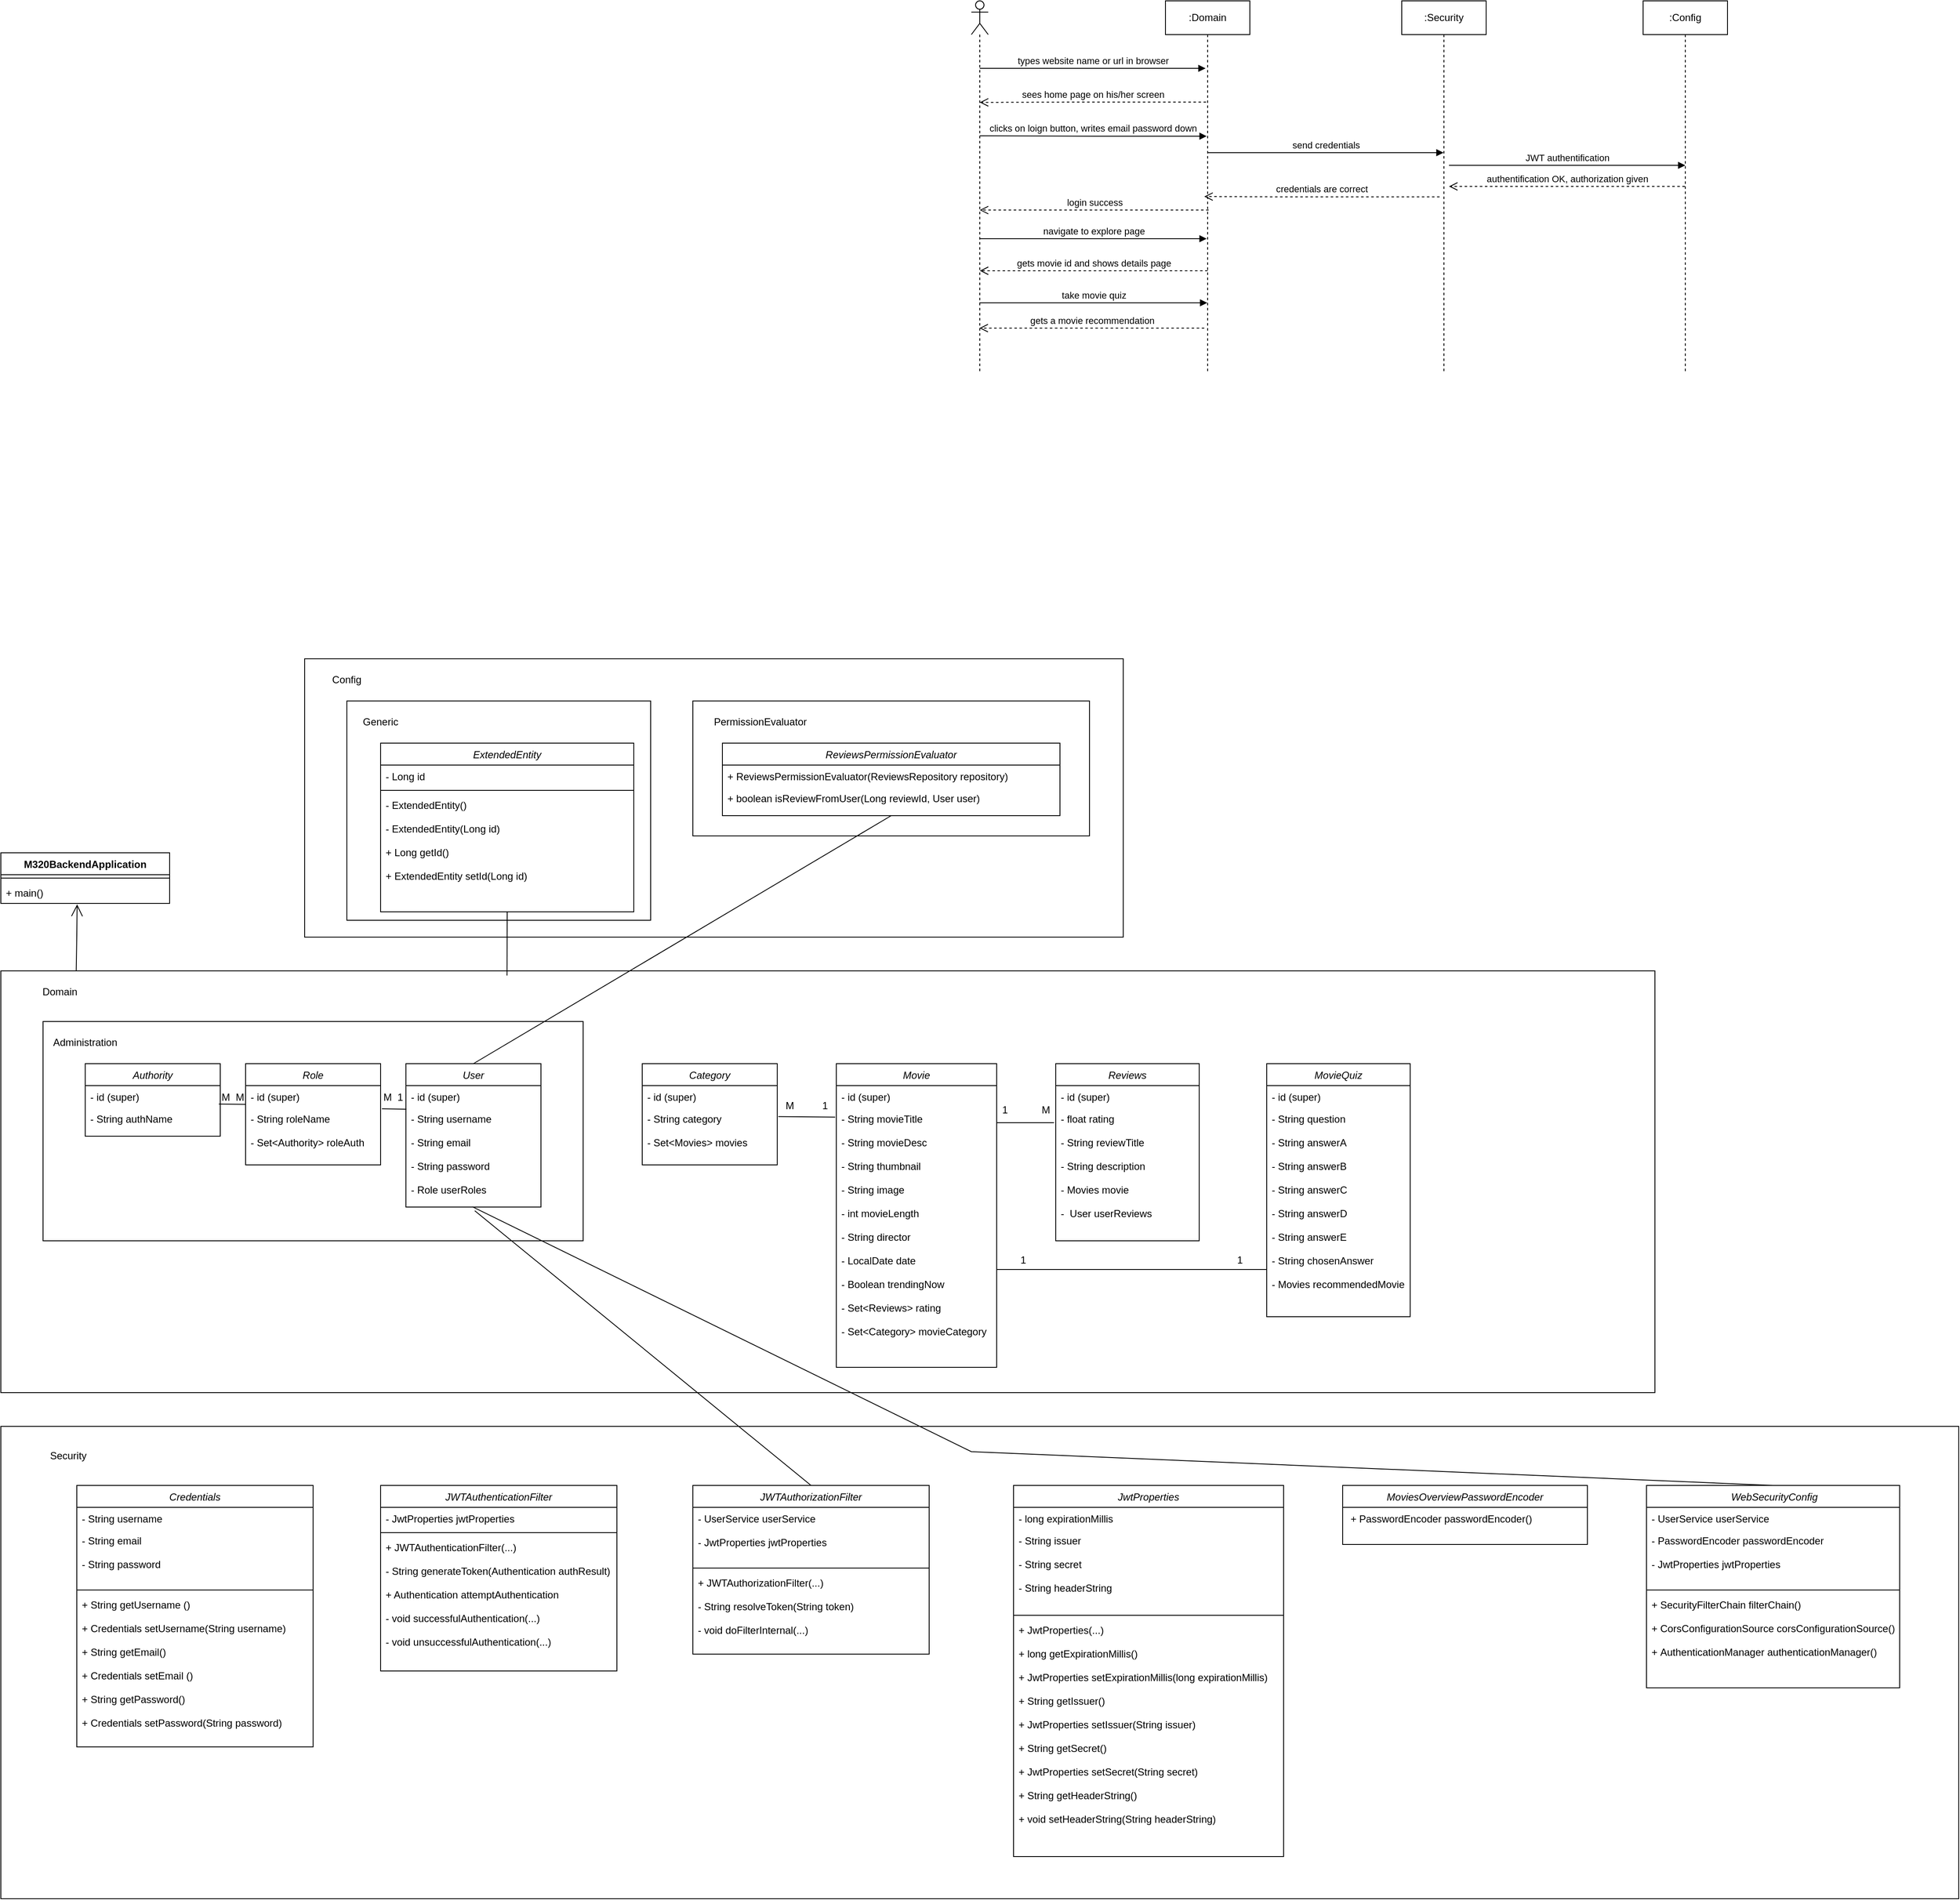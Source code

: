 <mxfile version="23.0.2" type="device">
  <diagram id="C5RBs43oDa-KdzZeNtuy" name="Page-1">
    <mxGraphModel dx="891" dy="1624" grid="1" gridSize="10" guides="1" tooltips="1" connect="1" arrows="1" fold="1" page="1" pageScale="1" pageWidth="827" pageHeight="1169" math="0" shadow="0">
      <root>
        <mxCell id="WIyWlLk6GJQsqaUBKTNV-0" />
        <mxCell id="WIyWlLk6GJQsqaUBKTNV-1" parent="WIyWlLk6GJQsqaUBKTNV-0" />
        <mxCell id="aJEwED9x5y3yR0LrcW0z-95" value="" style="rounded=0;whiteSpace=wrap;html=1;" vertex="1" parent="WIyWlLk6GJQsqaUBKTNV-1">
          <mxGeometry x="480" y="-360" width="970" height="330" as="geometry" />
        </mxCell>
        <mxCell id="aJEwED9x5y3yR0LrcW0z-93" value="" style="rounded=0;whiteSpace=wrap;html=1;" vertex="1" parent="WIyWlLk6GJQsqaUBKTNV-1">
          <mxGeometry x="940" y="-310" width="470" height="160" as="geometry" />
        </mxCell>
        <mxCell id="aJEwED9x5y3yR0LrcW0z-87" value="" style="rounded=0;whiteSpace=wrap;html=1;" vertex="1" parent="WIyWlLk6GJQsqaUBKTNV-1">
          <mxGeometry x="530" y="-310" width="360" height="260" as="geometry" />
        </mxCell>
        <mxCell id="aJEwED9x5y3yR0LrcW0z-80" value="" style="rounded=0;whiteSpace=wrap;html=1;" vertex="1" parent="WIyWlLk6GJQsqaUBKTNV-1">
          <mxGeometry x="120" y="550" width="2320" height="560" as="geometry" />
        </mxCell>
        <mxCell id="aJEwED9x5y3yR0LrcW0z-45" value="" style="rounded=0;whiteSpace=wrap;html=1;" vertex="1" parent="WIyWlLk6GJQsqaUBKTNV-1">
          <mxGeometry x="120" y="10" width="1960" height="500" as="geometry" />
        </mxCell>
        <mxCell id="aJEwED9x5y3yR0LrcW0z-31" value="" style="rounded=0;whiteSpace=wrap;html=1;fillColor=default;" vertex="1" parent="WIyWlLk6GJQsqaUBKTNV-1">
          <mxGeometry x="170" y="70" width="640" height="260" as="geometry" />
        </mxCell>
        <mxCell id="zkfFHV4jXpPFQw0GAbJ--0" value="Authority" style="swimlane;fontStyle=2;align=center;verticalAlign=top;childLayout=stackLayout;horizontal=1;startSize=26;horizontalStack=0;resizeParent=1;resizeLast=0;collapsible=1;marginBottom=0;rounded=0;shadow=0;strokeWidth=1;" parent="WIyWlLk6GJQsqaUBKTNV-1" vertex="1">
          <mxGeometry x="220" y="120" width="160" height="86" as="geometry">
            <mxRectangle x="230" y="140" width="160" height="26" as="alternateBounds" />
          </mxGeometry>
        </mxCell>
        <mxCell id="zkfFHV4jXpPFQw0GAbJ--1" value="- id (super)&#xa;" style="text;align=left;verticalAlign=top;spacingLeft=4;spacingRight=4;overflow=hidden;rotatable=0;points=[[0,0.5],[1,0.5]];portConstraint=eastwest;" parent="zkfFHV4jXpPFQw0GAbJ--0" vertex="1">
          <mxGeometry y="26" width="160" height="26" as="geometry" />
        </mxCell>
        <mxCell id="zkfFHV4jXpPFQw0GAbJ--2" value="- String authName" style="text;align=left;verticalAlign=top;spacingLeft=4;spacingRight=4;overflow=hidden;rotatable=0;points=[[0,0.5],[1,0.5]];portConstraint=eastwest;rounded=0;shadow=0;html=0;" parent="zkfFHV4jXpPFQw0GAbJ--0" vertex="1">
          <mxGeometry y="52" width="160" height="26" as="geometry" />
        </mxCell>
        <mxCell id="aJEwED9x5y3yR0LrcW0z-0" value="Role" style="swimlane;fontStyle=2;align=center;verticalAlign=top;childLayout=stackLayout;horizontal=1;startSize=26;horizontalStack=0;resizeParent=1;resizeLast=0;collapsible=1;marginBottom=0;rounded=0;shadow=0;strokeWidth=1;" vertex="1" parent="WIyWlLk6GJQsqaUBKTNV-1">
          <mxGeometry x="410" y="120" width="160" height="120" as="geometry">
            <mxRectangle x="230" y="140" width="160" height="26" as="alternateBounds" />
          </mxGeometry>
        </mxCell>
        <mxCell id="aJEwED9x5y3yR0LrcW0z-1" value="- id (super)&#xa;" style="text;align=left;verticalAlign=top;spacingLeft=4;spacingRight=4;overflow=hidden;rotatable=0;points=[[0,0.5],[1,0.5]];portConstraint=eastwest;" vertex="1" parent="aJEwED9x5y3yR0LrcW0z-0">
          <mxGeometry y="26" width="160" height="26" as="geometry" />
        </mxCell>
        <mxCell id="aJEwED9x5y3yR0LrcW0z-2" value="- String roleName&#xa;&#xa;- Set&lt;Authority&gt; roleAuth" style="text;align=left;verticalAlign=top;spacingLeft=4;spacingRight=4;overflow=hidden;rotatable=0;points=[[0,0.5],[1,0.5]];portConstraint=eastwest;rounded=0;shadow=0;html=0;" vertex="1" parent="aJEwED9x5y3yR0LrcW0z-0">
          <mxGeometry y="52" width="160" height="58" as="geometry" />
        </mxCell>
        <mxCell id="aJEwED9x5y3yR0LrcW0z-21" value="User" style="swimlane;fontStyle=2;align=center;verticalAlign=top;childLayout=stackLayout;horizontal=1;startSize=26;horizontalStack=0;resizeParent=1;resizeLast=0;collapsible=1;marginBottom=0;rounded=0;shadow=0;strokeWidth=1;" vertex="1" parent="WIyWlLk6GJQsqaUBKTNV-1">
          <mxGeometry x="600" y="120" width="160" height="170" as="geometry">
            <mxRectangle x="230" y="140" width="160" height="26" as="alternateBounds" />
          </mxGeometry>
        </mxCell>
        <mxCell id="aJEwED9x5y3yR0LrcW0z-22" value="- id (super)&#xa;" style="text;align=left;verticalAlign=top;spacingLeft=4;spacingRight=4;overflow=hidden;rotatable=0;points=[[0,0.5],[1,0.5]];portConstraint=eastwest;" vertex="1" parent="aJEwED9x5y3yR0LrcW0z-21">
          <mxGeometry y="26" width="160" height="26" as="geometry" />
        </mxCell>
        <mxCell id="aJEwED9x5y3yR0LrcW0z-23" value="- String username&#xa;&#xa;- String email&#xa;&#xa;- String password&#xa;&#xa;- Role userRoles&#xa;" style="text;align=left;verticalAlign=top;spacingLeft=4;spacingRight=4;overflow=hidden;rotatable=0;points=[[0,0.5],[1,0.5]];portConstraint=eastwest;rounded=0;shadow=0;html=0;" vertex="1" parent="aJEwED9x5y3yR0LrcW0z-21">
          <mxGeometry y="52" width="160" height="118" as="geometry" />
        </mxCell>
        <mxCell id="aJEwED9x5y3yR0LrcW0z-32" value="Administration" style="text;html=1;strokeColor=none;fillColor=none;align=center;verticalAlign=middle;whiteSpace=wrap;rounded=0;" vertex="1" parent="WIyWlLk6GJQsqaUBKTNV-1">
          <mxGeometry x="190" y="80" width="60" height="30" as="geometry" />
        </mxCell>
        <mxCell id="aJEwED9x5y3yR0LrcW0z-36" value="Category" style="swimlane;fontStyle=2;align=center;verticalAlign=top;childLayout=stackLayout;horizontal=1;startSize=26;horizontalStack=0;resizeParent=1;resizeLast=0;collapsible=1;marginBottom=0;rounded=0;shadow=0;strokeWidth=1;" vertex="1" parent="WIyWlLk6GJQsqaUBKTNV-1">
          <mxGeometry x="880" y="120" width="160" height="120" as="geometry">
            <mxRectangle x="230" y="140" width="160" height="26" as="alternateBounds" />
          </mxGeometry>
        </mxCell>
        <mxCell id="aJEwED9x5y3yR0LrcW0z-37" value="- id (super)&#xa;" style="text;align=left;verticalAlign=top;spacingLeft=4;spacingRight=4;overflow=hidden;rotatable=0;points=[[0,0.5],[1,0.5]];portConstraint=eastwest;" vertex="1" parent="aJEwED9x5y3yR0LrcW0z-36">
          <mxGeometry y="26" width="160" height="26" as="geometry" />
        </mxCell>
        <mxCell id="aJEwED9x5y3yR0LrcW0z-38" value="- String category&#xa;&#xa;- Set&lt;Movies&gt; movies" style="text;align=left;verticalAlign=top;spacingLeft=4;spacingRight=4;overflow=hidden;rotatable=0;points=[[0,0.5],[1,0.5]];portConstraint=eastwest;rounded=0;shadow=0;html=0;" vertex="1" parent="aJEwED9x5y3yR0LrcW0z-36">
          <mxGeometry y="52" width="160" height="58" as="geometry" />
        </mxCell>
        <mxCell id="aJEwED9x5y3yR0LrcW0z-39" value="Reviews" style="swimlane;fontStyle=2;align=center;verticalAlign=top;childLayout=stackLayout;horizontal=1;startSize=26;horizontalStack=0;resizeParent=1;resizeLast=0;collapsible=1;marginBottom=0;rounded=0;shadow=0;strokeWidth=1;" vertex="1" parent="WIyWlLk6GJQsqaUBKTNV-1">
          <mxGeometry x="1370" y="120" width="170" height="210" as="geometry">
            <mxRectangle x="230" y="140" width="160" height="26" as="alternateBounds" />
          </mxGeometry>
        </mxCell>
        <mxCell id="aJEwED9x5y3yR0LrcW0z-40" value="- id (super)&#xa;" style="text;align=left;verticalAlign=top;spacingLeft=4;spacingRight=4;overflow=hidden;rotatable=0;points=[[0,0.5],[1,0.5]];portConstraint=eastwest;" vertex="1" parent="aJEwED9x5y3yR0LrcW0z-39">
          <mxGeometry y="26" width="170" height="26" as="geometry" />
        </mxCell>
        <mxCell id="aJEwED9x5y3yR0LrcW0z-41" value="- float rating&#xa;&#xa;- String reviewTitle&#xa;&#xa;- String description&#xa;&#xa;- Movies movie&#xa;&#xa;-  User userReviews" style="text;align=left;verticalAlign=top;spacingLeft=4;spacingRight=4;overflow=hidden;rotatable=0;points=[[0,0.5],[1,0.5]];portConstraint=eastwest;rounded=0;shadow=0;html=0;" vertex="1" parent="aJEwED9x5y3yR0LrcW0z-39">
          <mxGeometry y="52" width="170" height="158" as="geometry" />
        </mxCell>
        <mxCell id="aJEwED9x5y3yR0LrcW0z-42" value="Movie" style="swimlane;fontStyle=2;align=center;verticalAlign=top;childLayout=stackLayout;horizontal=1;startSize=26;horizontalStack=0;resizeParent=1;resizeLast=0;collapsible=1;marginBottom=0;rounded=0;shadow=0;strokeWidth=1;" vertex="1" parent="WIyWlLk6GJQsqaUBKTNV-1">
          <mxGeometry x="1110" y="120" width="190" height="360" as="geometry">
            <mxRectangle x="230" y="140" width="160" height="26" as="alternateBounds" />
          </mxGeometry>
        </mxCell>
        <mxCell id="aJEwED9x5y3yR0LrcW0z-43" value="- id (super)&#xa;" style="text;align=left;verticalAlign=top;spacingLeft=4;spacingRight=4;overflow=hidden;rotatable=0;points=[[0,0.5],[1,0.5]];portConstraint=eastwest;" vertex="1" parent="aJEwED9x5y3yR0LrcW0z-42">
          <mxGeometry y="26" width="190" height="26" as="geometry" />
        </mxCell>
        <mxCell id="aJEwED9x5y3yR0LrcW0z-44" value="- String movieTitle&#xa;&#xa;- String movieDesc&#xa;&#xa;- String thumbnail&#xa;&#xa;- String image&#xa;&#xa;- int movieLength     &#xa;&#xa;- String director&#xa;&#xa;- LocalDate date&#xa;&#xa;- Boolean trendingNow&#xa;&#xa;- Set&lt;Reviews&gt; rating&#xa;&#xa;- Set&lt;Category&gt; movieCategory&#xa;&#xa;&#xa;" style="text;align=left;verticalAlign=top;spacingLeft=4;spacingRight=4;overflow=hidden;rotatable=0;points=[[0,0.5],[1,0.5]];portConstraint=eastwest;rounded=0;shadow=0;html=0;" vertex="1" parent="aJEwED9x5y3yR0LrcW0z-42">
          <mxGeometry y="52" width="190" height="308" as="geometry" />
        </mxCell>
        <mxCell id="aJEwED9x5y3yR0LrcW0z-46" value="Domain" style="text;html=1;strokeColor=none;fillColor=none;align=center;verticalAlign=middle;whiteSpace=wrap;rounded=0;" vertex="1" parent="WIyWlLk6GJQsqaUBKTNV-1">
          <mxGeometry x="160" y="20" width="60" height="30" as="geometry" />
        </mxCell>
        <mxCell id="aJEwED9x5y3yR0LrcW0z-47" value="Credentials" style="swimlane;fontStyle=2;align=center;verticalAlign=top;childLayout=stackLayout;horizontal=1;startSize=26;horizontalStack=0;resizeParent=1;resizeLast=0;collapsible=1;marginBottom=0;rounded=0;shadow=0;strokeWidth=1;" vertex="1" parent="WIyWlLk6GJQsqaUBKTNV-1">
          <mxGeometry x="210" y="620" width="280" height="310" as="geometry">
            <mxRectangle x="230" y="140" width="160" height="26" as="alternateBounds" />
          </mxGeometry>
        </mxCell>
        <mxCell id="aJEwED9x5y3yR0LrcW0z-48" value="- String username" style="text;align=left;verticalAlign=top;spacingLeft=4;spacingRight=4;overflow=hidden;rotatable=0;points=[[0,0.5],[1,0.5]];portConstraint=eastwest;" vertex="1" parent="aJEwED9x5y3yR0LrcW0z-47">
          <mxGeometry y="26" width="280" height="26" as="geometry" />
        </mxCell>
        <mxCell id="aJEwED9x5y3yR0LrcW0z-49" value="- String email&#xa;&#xa;- String password" style="text;align=left;verticalAlign=top;spacingLeft=4;spacingRight=4;overflow=hidden;rotatable=0;points=[[0,0.5],[1,0.5]];portConstraint=eastwest;rounded=0;shadow=0;html=0;" vertex="1" parent="aJEwED9x5y3yR0LrcW0z-47">
          <mxGeometry y="52" width="280" height="68" as="geometry" />
        </mxCell>
        <mxCell id="aJEwED9x5y3yR0LrcW0z-50" value="" style="line;html=1;strokeWidth=1;align=left;verticalAlign=middle;spacingTop=-1;spacingLeft=3;spacingRight=3;rotatable=0;labelPosition=right;points=[];portConstraint=eastwest;" vertex="1" parent="aJEwED9x5y3yR0LrcW0z-47">
          <mxGeometry y="120" width="280" height="8" as="geometry" />
        </mxCell>
        <mxCell id="aJEwED9x5y3yR0LrcW0z-51" value="+ String getUsername ()&#xa;&#xa;+ Credentials setUsername(String username)&#xa;&#xa;+ String getEmail()&#xa;&#xa;+ Credentials setEmail ()&#xa;&#xa;+ String getPassword()&#xa;&#xa;+ Credentials setPassword(String password)" style="text;align=left;verticalAlign=top;spacingLeft=4;spacingRight=4;overflow=hidden;rotatable=0;points=[[0,0.5],[1,0.5]];portConstraint=eastwest;" vertex="1" parent="aJEwED9x5y3yR0LrcW0z-47">
          <mxGeometry y="128" width="280" height="182" as="geometry" />
        </mxCell>
        <mxCell id="aJEwED9x5y3yR0LrcW0z-57" value="JWTAuthenticationFilter" style="swimlane;fontStyle=2;align=center;verticalAlign=top;childLayout=stackLayout;horizontal=1;startSize=26;horizontalStack=0;resizeParent=1;resizeLast=0;collapsible=1;marginBottom=0;rounded=0;shadow=0;strokeWidth=1;" vertex="1" parent="WIyWlLk6GJQsqaUBKTNV-1">
          <mxGeometry x="570" y="620" width="280" height="220" as="geometry">
            <mxRectangle x="230" y="140" width="160" height="26" as="alternateBounds" />
          </mxGeometry>
        </mxCell>
        <mxCell id="aJEwED9x5y3yR0LrcW0z-58" value="- JwtProperties jwtProperties" style="text;align=left;verticalAlign=top;spacingLeft=4;spacingRight=4;overflow=hidden;rotatable=0;points=[[0,0.5],[1,0.5]];portConstraint=eastwest;" vertex="1" parent="aJEwED9x5y3yR0LrcW0z-57">
          <mxGeometry y="26" width="280" height="26" as="geometry" />
        </mxCell>
        <mxCell id="aJEwED9x5y3yR0LrcW0z-60" value="" style="line;html=1;strokeWidth=1;align=left;verticalAlign=middle;spacingTop=-1;spacingLeft=3;spacingRight=3;rotatable=0;labelPosition=right;points=[];portConstraint=eastwest;" vertex="1" parent="aJEwED9x5y3yR0LrcW0z-57">
          <mxGeometry y="52" width="280" height="8" as="geometry" />
        </mxCell>
        <mxCell id="aJEwED9x5y3yR0LrcW0z-61" value="+ JWTAuthenticationFilter(...)&#xa;&#xa;- String generateToken(Authentication authResult)&#xa;&#xa;+ Authentication attemptAuthentication&#xa;&#xa;- void successfulAuthentication(...)&#xa;&#xa;- void unsuccessfulAuthentication(...)" style="text;align=left;verticalAlign=top;spacingLeft=4;spacingRight=4;overflow=hidden;rotatable=0;points=[[0,0.5],[1,0.5]];portConstraint=eastwest;" vertex="1" parent="aJEwED9x5y3yR0LrcW0z-57">
          <mxGeometry y="60" width="280" height="160" as="geometry" />
        </mxCell>
        <mxCell id="aJEwED9x5y3yR0LrcW0z-62" value="JWTAuthorizationFilter" style="swimlane;fontStyle=2;align=center;verticalAlign=top;childLayout=stackLayout;horizontal=1;startSize=26;horizontalStack=0;resizeParent=1;resizeLast=0;collapsible=1;marginBottom=0;rounded=0;shadow=0;strokeWidth=1;" vertex="1" parent="WIyWlLk6GJQsqaUBKTNV-1">
          <mxGeometry x="940" y="620" width="280" height="200" as="geometry">
            <mxRectangle x="230" y="140" width="160" height="26" as="alternateBounds" />
          </mxGeometry>
        </mxCell>
        <mxCell id="aJEwED9x5y3yR0LrcW0z-64" value="- UserService userService&#xa;&#xa;- JwtProperties jwtProperties" style="text;align=left;verticalAlign=top;spacingLeft=4;spacingRight=4;overflow=hidden;rotatable=0;points=[[0,0.5],[1,0.5]];portConstraint=eastwest;rounded=0;shadow=0;html=0;" vertex="1" parent="aJEwED9x5y3yR0LrcW0z-62">
          <mxGeometry y="26" width="280" height="68" as="geometry" />
        </mxCell>
        <mxCell id="aJEwED9x5y3yR0LrcW0z-65" value="" style="line;html=1;strokeWidth=1;align=left;verticalAlign=middle;spacingTop=-1;spacingLeft=3;spacingRight=3;rotatable=0;labelPosition=right;points=[];portConstraint=eastwest;" vertex="1" parent="aJEwED9x5y3yR0LrcW0z-62">
          <mxGeometry y="94" width="280" height="8" as="geometry" />
        </mxCell>
        <mxCell id="aJEwED9x5y3yR0LrcW0z-66" value="+ JWTAuthorizationFilter(...)&#xa;&#xa;- String resolveToken(String token)&#xa;&#xa;- void doFilterInternal(...)&#xa;&#xa;" style="text;align=left;verticalAlign=top;spacingLeft=4;spacingRight=4;overflow=hidden;rotatable=0;points=[[0,0.5],[1,0.5]];portConstraint=eastwest;" vertex="1" parent="aJEwED9x5y3yR0LrcW0z-62">
          <mxGeometry y="102" width="280" height="88" as="geometry" />
        </mxCell>
        <mxCell id="aJEwED9x5y3yR0LrcW0z-67" value="JwtProperties" style="swimlane;fontStyle=2;align=center;verticalAlign=top;childLayout=stackLayout;horizontal=1;startSize=26;horizontalStack=0;resizeParent=1;resizeLast=0;collapsible=1;marginBottom=0;rounded=0;shadow=0;strokeWidth=1;" vertex="1" parent="WIyWlLk6GJQsqaUBKTNV-1">
          <mxGeometry x="1320" y="620" width="320" height="440" as="geometry">
            <mxRectangle x="230" y="140" width="160" height="26" as="alternateBounds" />
          </mxGeometry>
        </mxCell>
        <mxCell id="aJEwED9x5y3yR0LrcW0z-68" value="- long expirationMillis" style="text;align=left;verticalAlign=top;spacingLeft=4;spacingRight=4;overflow=hidden;rotatable=0;points=[[0,0.5],[1,0.5]];portConstraint=eastwest;" vertex="1" parent="aJEwED9x5y3yR0LrcW0z-67">
          <mxGeometry y="26" width="320" height="26" as="geometry" />
        </mxCell>
        <mxCell id="aJEwED9x5y3yR0LrcW0z-69" value="- String issuer&#xa;&#xa;- String secret&#xa;&#xa;- String headerString" style="text;align=left;verticalAlign=top;spacingLeft=4;spacingRight=4;overflow=hidden;rotatable=0;points=[[0,0.5],[1,0.5]];portConstraint=eastwest;rounded=0;shadow=0;html=0;" vertex="1" parent="aJEwED9x5y3yR0LrcW0z-67">
          <mxGeometry y="52" width="320" height="98" as="geometry" />
        </mxCell>
        <mxCell id="aJEwED9x5y3yR0LrcW0z-70" value="" style="line;html=1;strokeWidth=1;align=left;verticalAlign=middle;spacingTop=-1;spacingLeft=3;spacingRight=3;rotatable=0;labelPosition=right;points=[];portConstraint=eastwest;" vertex="1" parent="aJEwED9x5y3yR0LrcW0z-67">
          <mxGeometry y="150" width="320" height="8" as="geometry" />
        </mxCell>
        <mxCell id="aJEwED9x5y3yR0LrcW0z-71" value="+ JwtProperties(...)&#xa;&#xa;+ long getExpirationMillis()&#xa;&#xa;+ JwtProperties setExpirationMillis(long expirationMillis)&#xa;&#xa;+ String getIssuer()&#xa;&#xa;+ JwtProperties setIssuer(String issuer)&#xa;&#xa;+ String getSecret()&#xa;&#xa;+ JwtProperties setSecret(String secret)&#xa;&#xa;+ String getHeaderString() &#xa;&#xa;+ void setHeaderString(String headerString) " style="text;align=left;verticalAlign=top;spacingLeft=4;spacingRight=4;overflow=hidden;rotatable=0;points=[[0,0.5],[1,0.5]];portConstraint=eastwest;" vertex="1" parent="aJEwED9x5y3yR0LrcW0z-67">
          <mxGeometry y="158" width="320" height="282" as="geometry" />
        </mxCell>
        <mxCell id="aJEwED9x5y3yR0LrcW0z-72" value="MoviesOverviewPasswordEncoder" style="swimlane;fontStyle=2;align=center;verticalAlign=top;childLayout=stackLayout;horizontal=1;startSize=26;horizontalStack=0;resizeParent=1;resizeLast=0;collapsible=1;marginBottom=0;rounded=0;shadow=0;strokeWidth=1;" vertex="1" parent="WIyWlLk6GJQsqaUBKTNV-1">
          <mxGeometry x="1710" y="620" width="290" height="70" as="geometry">
            <mxRectangle x="230" y="140" width="160" height="26" as="alternateBounds" />
          </mxGeometry>
        </mxCell>
        <mxCell id="aJEwED9x5y3yR0LrcW0z-73" value=" + PasswordEncoder passwordEncoder()" style="text;align=left;verticalAlign=top;spacingLeft=4;spacingRight=4;overflow=hidden;rotatable=0;points=[[0,0.5],[1,0.5]];portConstraint=eastwest;" vertex="1" parent="aJEwED9x5y3yR0LrcW0z-72">
          <mxGeometry y="26" width="290" height="26" as="geometry" />
        </mxCell>
        <mxCell id="aJEwED9x5y3yR0LrcW0z-75" value=" WebSecurityConfig" style="swimlane;fontStyle=2;align=center;verticalAlign=top;childLayout=stackLayout;horizontal=1;startSize=26;horizontalStack=0;resizeParent=1;resizeLast=0;collapsible=1;marginBottom=0;rounded=0;shadow=0;strokeWidth=1;" vertex="1" parent="WIyWlLk6GJQsqaUBKTNV-1">
          <mxGeometry x="2070" y="620" width="300" height="240" as="geometry">
            <mxRectangle x="230" y="140" width="160" height="26" as="alternateBounds" />
          </mxGeometry>
        </mxCell>
        <mxCell id="aJEwED9x5y3yR0LrcW0z-76" value="- UserService userService" style="text;align=left;verticalAlign=top;spacingLeft=4;spacingRight=4;overflow=hidden;rotatable=0;points=[[0,0.5],[1,0.5]];portConstraint=eastwest;" vertex="1" parent="aJEwED9x5y3yR0LrcW0z-75">
          <mxGeometry y="26" width="300" height="26" as="geometry" />
        </mxCell>
        <mxCell id="aJEwED9x5y3yR0LrcW0z-77" value="- PasswordEncoder passwordEncoder&#xa;&#xa;- JwtProperties jwtProperties" style="text;align=left;verticalAlign=top;spacingLeft=4;spacingRight=4;overflow=hidden;rotatable=0;points=[[0,0.5],[1,0.5]];portConstraint=eastwest;rounded=0;shadow=0;html=0;" vertex="1" parent="aJEwED9x5y3yR0LrcW0z-75">
          <mxGeometry y="52" width="300" height="68" as="geometry" />
        </mxCell>
        <mxCell id="aJEwED9x5y3yR0LrcW0z-78" value="" style="line;html=1;strokeWidth=1;align=left;verticalAlign=middle;spacingTop=-1;spacingLeft=3;spacingRight=3;rotatable=0;labelPosition=right;points=[];portConstraint=eastwest;" vertex="1" parent="aJEwED9x5y3yR0LrcW0z-75">
          <mxGeometry y="120" width="300" height="8" as="geometry" />
        </mxCell>
        <mxCell id="aJEwED9x5y3yR0LrcW0z-79" value="+ SecurityFilterChain filterChain()&#xa;&#xa;+ CorsConfigurationSource corsConfigurationSource()&#xa;&#xa;+ AuthenticationManager authenticationManager()" style="text;align=left;verticalAlign=top;spacingLeft=4;spacingRight=4;overflow=hidden;rotatable=0;points=[[0,0.5],[1,0.5]];portConstraint=eastwest;" vertex="1" parent="aJEwED9x5y3yR0LrcW0z-75">
          <mxGeometry y="128" width="300" height="112" as="geometry" />
        </mxCell>
        <mxCell id="aJEwED9x5y3yR0LrcW0z-81" value="Security" style="text;html=1;strokeColor=none;fillColor=none;align=center;verticalAlign=middle;whiteSpace=wrap;rounded=0;" vertex="1" parent="WIyWlLk6GJQsqaUBKTNV-1">
          <mxGeometry x="170" y="570" width="60" height="30" as="geometry" />
        </mxCell>
        <mxCell id="aJEwED9x5y3yR0LrcW0z-82" value="ExtendedEntity" style="swimlane;fontStyle=2;align=center;verticalAlign=top;childLayout=stackLayout;horizontal=1;startSize=26;horizontalStack=0;resizeParent=1;resizeLast=0;collapsible=1;marginBottom=0;rounded=0;shadow=0;strokeWidth=1;" vertex="1" parent="WIyWlLk6GJQsqaUBKTNV-1">
          <mxGeometry x="570" y="-260" width="300" height="200" as="geometry">
            <mxRectangle x="230" y="140" width="160" height="26" as="alternateBounds" />
          </mxGeometry>
        </mxCell>
        <mxCell id="aJEwED9x5y3yR0LrcW0z-83" value="- Long id" style="text;align=left;verticalAlign=top;spacingLeft=4;spacingRight=4;overflow=hidden;rotatable=0;points=[[0,0.5],[1,0.5]];portConstraint=eastwest;" vertex="1" parent="aJEwED9x5y3yR0LrcW0z-82">
          <mxGeometry y="26" width="300" height="26" as="geometry" />
        </mxCell>
        <mxCell id="aJEwED9x5y3yR0LrcW0z-85" value="" style="line;html=1;strokeWidth=1;align=left;verticalAlign=middle;spacingTop=-1;spacingLeft=3;spacingRight=3;rotatable=0;labelPosition=right;points=[];portConstraint=eastwest;" vertex="1" parent="aJEwED9x5y3yR0LrcW0z-82">
          <mxGeometry y="52" width="300" height="8" as="geometry" />
        </mxCell>
        <mxCell id="aJEwED9x5y3yR0LrcW0z-86" value="- ExtendedEntity()&#xa;&#xa;- ExtendedEntity(Long id)&#xa;&#xa;+ Long getId()&#xa;&#xa;+ ExtendedEntity setId(Long id)" style="text;align=left;verticalAlign=top;spacingLeft=4;spacingRight=4;overflow=hidden;rotatable=0;points=[[0,0.5],[1,0.5]];portConstraint=eastwest;" vertex="1" parent="aJEwED9x5y3yR0LrcW0z-82">
          <mxGeometry y="60" width="300" height="112" as="geometry" />
        </mxCell>
        <mxCell id="aJEwED9x5y3yR0LrcW0z-88" value="Generic" style="text;html=1;strokeColor=none;fillColor=none;align=center;verticalAlign=middle;whiteSpace=wrap;rounded=0;" vertex="1" parent="WIyWlLk6GJQsqaUBKTNV-1">
          <mxGeometry x="540" y="-300" width="60" height="30" as="geometry" />
        </mxCell>
        <mxCell id="aJEwED9x5y3yR0LrcW0z-89" value="ReviewsPermissionEvaluator" style="swimlane;fontStyle=2;align=center;verticalAlign=top;childLayout=stackLayout;horizontal=1;startSize=26;horizontalStack=0;resizeParent=1;resizeLast=0;collapsible=1;marginBottom=0;rounded=0;shadow=0;strokeWidth=1;" vertex="1" parent="WIyWlLk6GJQsqaUBKTNV-1">
          <mxGeometry x="975" y="-260" width="400" height="86" as="geometry">
            <mxRectangle x="230" y="140" width="160" height="26" as="alternateBounds" />
          </mxGeometry>
        </mxCell>
        <mxCell id="aJEwED9x5y3yR0LrcW0z-90" value="+ ReviewsPermissionEvaluator(ReviewsRepository repository)" style="text;align=left;verticalAlign=top;spacingLeft=4;spacingRight=4;overflow=hidden;rotatable=0;points=[[0,0.5],[1,0.5]];portConstraint=eastwest;" vertex="1" parent="aJEwED9x5y3yR0LrcW0z-89">
          <mxGeometry y="26" width="400" height="26" as="geometry" />
        </mxCell>
        <mxCell id="aJEwED9x5y3yR0LrcW0z-91" value="+ boolean isReviewFromUser(Long reviewId, User user)" style="text;align=left;verticalAlign=top;spacingLeft=4;spacingRight=4;overflow=hidden;rotatable=0;points=[[0,0.5],[1,0.5]];portConstraint=eastwest;rounded=0;shadow=0;html=0;" vertex="1" parent="aJEwED9x5y3yR0LrcW0z-89">
          <mxGeometry y="52" width="400" height="26" as="geometry" />
        </mxCell>
        <mxCell id="aJEwED9x5y3yR0LrcW0z-94" value="PermissionEvaluator" style="text;html=1;strokeColor=none;fillColor=none;align=center;verticalAlign=middle;whiteSpace=wrap;rounded=0;" vertex="1" parent="WIyWlLk6GJQsqaUBKTNV-1">
          <mxGeometry x="990" y="-300" width="60" height="30" as="geometry" />
        </mxCell>
        <mxCell id="aJEwED9x5y3yR0LrcW0z-96" value="Config" style="text;html=1;strokeColor=none;fillColor=none;align=center;verticalAlign=middle;whiteSpace=wrap;rounded=0;" vertex="1" parent="WIyWlLk6GJQsqaUBKTNV-1">
          <mxGeometry x="500" y="-350" width="60" height="30" as="geometry" />
        </mxCell>
        <mxCell id="aJEwED9x5y3yR0LrcW0z-101" value="M&amp;nbsp; M" style="text;html=1;strokeColor=none;fillColor=none;align=center;verticalAlign=middle;whiteSpace=wrap;rounded=0;" vertex="1" parent="WIyWlLk6GJQsqaUBKTNV-1">
          <mxGeometry x="380" y="150" width="30" height="20" as="geometry" />
        </mxCell>
        <mxCell id="aJEwED9x5y3yR0LrcW0z-104" value="" style="endArrow=none;html=1;rounded=0;exitX=1.008;exitY=-0.158;exitDx=0;exitDy=0;exitPerimeter=0;entryX=0.021;entryY=0.857;entryDx=0;entryDy=0;entryPerimeter=0;" edge="1" parent="WIyWlLk6GJQsqaUBKTNV-1">
          <mxGeometry width="50" height="50" relative="1" as="geometry">
            <mxPoint x="378.28" y="167.892" as="sourcePoint" />
            <mxPoint x="410.36" y="168.282" as="targetPoint" />
          </mxGeometry>
        </mxCell>
        <mxCell id="aJEwED9x5y3yR0LrcW0z-108" value="" style="endArrow=none;html=1;rounded=0;exitX=1.01;exitY=0.025;exitDx=0;exitDy=0;exitPerimeter=0;entryX=0.004;entryY=0.017;entryDx=0;entryDy=0;entryPerimeter=0;" edge="1" parent="WIyWlLk6GJQsqaUBKTNV-1" source="aJEwED9x5y3yR0LrcW0z-2" target="aJEwED9x5y3yR0LrcW0z-23">
          <mxGeometry width="50" height="50" relative="1" as="geometry">
            <mxPoint x="388.28" y="177.892" as="sourcePoint" />
            <mxPoint x="420.36" y="178.282" as="targetPoint" />
          </mxGeometry>
        </mxCell>
        <mxCell id="aJEwED9x5y3yR0LrcW0z-109" value="M&amp;nbsp; 1" style="text;html=1;strokeColor=none;fillColor=none;align=center;verticalAlign=middle;whiteSpace=wrap;rounded=0;" vertex="1" parent="WIyWlLk6GJQsqaUBKTNV-1">
          <mxGeometry x="570" y="150" width="30" height="20" as="geometry" />
        </mxCell>
        <mxCell id="aJEwED9x5y3yR0LrcW0z-110" value="M&amp;nbsp; &amp;nbsp; &amp;nbsp; &amp;nbsp; &amp;nbsp; 1" style="text;html=1;strokeColor=none;fillColor=none;align=center;verticalAlign=middle;whiteSpace=wrap;rounded=0;" vertex="1" parent="WIyWlLk6GJQsqaUBKTNV-1">
          <mxGeometry x="1030" y="160" width="90" height="20" as="geometry" />
        </mxCell>
        <mxCell id="aJEwED9x5y3yR0LrcW0z-112" value="" style="endArrow=none;html=1;rounded=0;exitX=1.008;exitY=0.186;exitDx=0;exitDy=0;exitPerimeter=0;entryX=-0.007;entryY=0.037;entryDx=0;entryDy=0;entryPerimeter=0;" edge="1" parent="WIyWlLk6GJQsqaUBKTNV-1" source="aJEwED9x5y3yR0LrcW0z-38" target="aJEwED9x5y3yR0LrcW0z-44">
          <mxGeometry width="50" height="50" relative="1" as="geometry">
            <mxPoint x="770" y="180" as="sourcePoint" />
            <mxPoint x="820" y="130" as="targetPoint" />
          </mxGeometry>
        </mxCell>
        <mxCell id="aJEwED9x5y3yR0LrcW0z-113" value="" style="endArrow=none;html=1;rounded=0;exitX=1.008;exitY=0.186;exitDx=0;exitDy=0;exitPerimeter=0;entryX=-0.007;entryY=0.037;entryDx=0;entryDy=0;entryPerimeter=0;" edge="1" parent="WIyWlLk6GJQsqaUBKTNV-1">
          <mxGeometry width="50" height="50" relative="1" as="geometry">
            <mxPoint x="1300" y="190" as="sourcePoint" />
            <mxPoint x="1368" y="190" as="targetPoint" />
          </mxGeometry>
        </mxCell>
        <mxCell id="aJEwED9x5y3yR0LrcW0z-114" value="MovieQuiz" style="swimlane;fontStyle=2;align=center;verticalAlign=top;childLayout=stackLayout;horizontal=1;startSize=26;horizontalStack=0;resizeParent=1;resizeLast=0;collapsible=1;marginBottom=0;rounded=0;shadow=0;strokeWidth=1;" vertex="1" parent="WIyWlLk6GJQsqaUBKTNV-1">
          <mxGeometry x="1620" y="120" width="170" height="300" as="geometry">
            <mxRectangle x="230" y="140" width="160" height="26" as="alternateBounds" />
          </mxGeometry>
        </mxCell>
        <mxCell id="aJEwED9x5y3yR0LrcW0z-115" value="- id (super)&#xa;" style="text;align=left;verticalAlign=top;spacingLeft=4;spacingRight=4;overflow=hidden;rotatable=0;points=[[0,0.5],[1,0.5]];portConstraint=eastwest;" vertex="1" parent="aJEwED9x5y3yR0LrcW0z-114">
          <mxGeometry y="26" width="170" height="26" as="geometry" />
        </mxCell>
        <mxCell id="aJEwED9x5y3yR0LrcW0z-116" value="- String question&#xa;&#xa;- String answerA&#xa;&#xa;- String answerB&#xa;&#xa;- String answerC&#xa;&#xa;- String answerD&#xa;&#xa;- String answerE&#xa;&#xa;- String chosenAnswer&#xa;&#xa;- Movies recommendedMovie&#xa;&#xa;&#xa;" style="text;align=left;verticalAlign=top;spacingLeft=4;spacingRight=4;overflow=hidden;rotatable=0;points=[[0,0.5],[1,0.5]];portConstraint=eastwest;rounded=0;shadow=0;html=0;" vertex="1" parent="aJEwED9x5y3yR0LrcW0z-114">
          <mxGeometry y="52" width="170" height="238" as="geometry" />
        </mxCell>
        <mxCell id="aJEwED9x5y3yR0LrcW0z-118" value="1&amp;nbsp; &amp;nbsp; &amp;nbsp; &amp;nbsp; &amp;nbsp; &amp;nbsp; M" style="text;html=1;strokeColor=none;fillColor=none;align=center;verticalAlign=middle;whiteSpace=wrap;rounded=0;" vertex="1" parent="WIyWlLk6GJQsqaUBKTNV-1">
          <mxGeometry x="1290" y="165" width="90" height="20" as="geometry" />
        </mxCell>
        <mxCell id="aJEwED9x5y3yR0LrcW0z-121" value="M320BackendApplication" style="swimlane;fontStyle=1;align=center;verticalAlign=top;childLayout=stackLayout;horizontal=1;startSize=26;horizontalStack=0;resizeParent=1;resizeParentMax=0;resizeLast=0;collapsible=1;marginBottom=0;whiteSpace=wrap;html=1;" vertex="1" parent="WIyWlLk6GJQsqaUBKTNV-1">
          <mxGeometry x="120" y="-130" width="200" height="60" as="geometry" />
        </mxCell>
        <mxCell id="aJEwED9x5y3yR0LrcW0z-123" value="" style="line;strokeWidth=1;fillColor=none;align=left;verticalAlign=middle;spacingTop=-1;spacingLeft=3;spacingRight=3;rotatable=0;labelPosition=right;points=[];portConstraint=eastwest;strokeColor=inherit;" vertex="1" parent="aJEwED9x5y3yR0LrcW0z-121">
          <mxGeometry y="26" width="200" height="8" as="geometry" />
        </mxCell>
        <mxCell id="aJEwED9x5y3yR0LrcW0z-124" value="+ main()" style="text;strokeColor=none;fillColor=none;align=left;verticalAlign=top;spacingLeft=4;spacingRight=4;overflow=hidden;rotatable=0;points=[[0,0.5],[1,0.5]];portConstraint=eastwest;whiteSpace=wrap;html=1;" vertex="1" parent="aJEwED9x5y3yR0LrcW0z-121">
          <mxGeometry y="34" width="200" height="26" as="geometry" />
        </mxCell>
        <mxCell id="aJEwED9x5y3yR0LrcW0z-125" value="" style="endArrow=open;endFill=1;endSize=12;html=1;rounded=0;entryX=0.452;entryY=1.159;entryDx=0;entryDy=0;entryPerimeter=0;exitX=0.822;exitY=-0.243;exitDx=0;exitDy=0;exitPerimeter=0;" edge="1" parent="WIyWlLk6GJQsqaUBKTNV-1">
          <mxGeometry width="160" relative="1" as="geometry">
            <mxPoint x="209.32" y="9.71" as="sourcePoint" />
            <mxPoint x="210.4" y="-68.866" as="targetPoint" />
            <Array as="points">
              <mxPoint x="210" y="-33" />
            </Array>
          </mxGeometry>
        </mxCell>
        <mxCell id="aJEwED9x5y3yR0LrcW0z-126" value="" style="line;strokeWidth=1;fillColor=none;align=left;verticalAlign=middle;spacingTop=-1;spacingLeft=3;spacingRight=3;rotatable=0;labelPosition=right;points=[];portConstraint=eastwest;strokeColor=inherit;" vertex="1" parent="WIyWlLk6GJQsqaUBKTNV-1">
          <mxGeometry x="1300" y="360" width="320" height="8" as="geometry" />
        </mxCell>
        <mxCell id="aJEwED9x5y3yR0LrcW0z-127" value="1&amp;nbsp; &amp;nbsp; &amp;nbsp; &amp;nbsp; &amp;nbsp; &amp;nbsp; &amp;nbsp; &amp;nbsp; &amp;nbsp; &amp;nbsp; &amp;nbsp; &amp;nbsp; &amp;nbsp; &amp;nbsp; &amp;nbsp; &amp;nbsp; &amp;nbsp; &amp;nbsp; &amp;nbsp; &amp;nbsp; &amp;nbsp; &amp;nbsp; &amp;nbsp; &amp;nbsp; &amp;nbsp; &amp;nbsp; &amp;nbsp; &amp;nbsp; &amp;nbsp; &amp;nbsp; &amp;nbsp; &amp;nbsp; &amp;nbsp; &amp;nbsp; &amp;nbsp; &amp;nbsp; &amp;nbsp; &amp;nbsp;1" style="text;html=1;strokeColor=none;fillColor=none;align=center;verticalAlign=middle;whiteSpace=wrap;rounded=0;" vertex="1" parent="WIyWlLk6GJQsqaUBKTNV-1">
          <mxGeometry x="1305" y="338" width="310" height="30" as="geometry" />
        </mxCell>
        <mxCell id="aJEwED9x5y3yR0LrcW0z-150" value="" style="shape=umlLifeline;perimeter=lifelinePerimeter;whiteSpace=wrap;html=1;container=1;dropTarget=0;collapsible=0;recursiveResize=0;outlineConnect=0;portConstraint=eastwest;newEdgeStyle={&quot;curved&quot;:0,&quot;rounded&quot;:0};participant=umlActor;" vertex="1" parent="WIyWlLk6GJQsqaUBKTNV-1">
          <mxGeometry x="1270" y="-1140" width="20" height="440" as="geometry" />
        </mxCell>
        <mxCell id="aJEwED9x5y3yR0LrcW0z-151" value=":Domain" style="shape=umlLifeline;perimeter=lifelinePerimeter;whiteSpace=wrap;html=1;container=1;dropTarget=0;collapsible=0;recursiveResize=0;outlineConnect=0;portConstraint=eastwest;newEdgeStyle={&quot;curved&quot;:0,&quot;rounded&quot;:0};" vertex="1" parent="WIyWlLk6GJQsqaUBKTNV-1">
          <mxGeometry x="1500" y="-1140" width="100" height="440" as="geometry" />
        </mxCell>
        <mxCell id="aJEwED9x5y3yR0LrcW0z-152" value=":Security" style="shape=umlLifeline;perimeter=lifelinePerimeter;whiteSpace=wrap;html=1;container=1;dropTarget=0;collapsible=0;recursiveResize=0;outlineConnect=0;portConstraint=eastwest;newEdgeStyle={&quot;curved&quot;:0,&quot;rounded&quot;:0};" vertex="1" parent="WIyWlLk6GJQsqaUBKTNV-1">
          <mxGeometry x="1780" y="-1140" width="100" height="440" as="geometry" />
        </mxCell>
        <mxCell id="aJEwED9x5y3yR0LrcW0z-153" value="types website name or url in browser" style="html=1;verticalAlign=bottom;endArrow=block;curved=0;rounded=0;exitX=0.6;exitY=0.21;exitDx=0;exitDy=0;exitPerimeter=0;" edge="1" parent="WIyWlLk6GJQsqaUBKTNV-1">
          <mxGeometry width="80" relative="1" as="geometry">
            <mxPoint x="1280" y="-1060.0" as="sourcePoint" />
            <mxPoint x="1547.5" y="-1060.0" as="targetPoint" />
          </mxGeometry>
        </mxCell>
        <mxCell id="aJEwED9x5y3yR0LrcW0z-154" value="sees home page on his/her screen" style="html=1;verticalAlign=bottom;endArrow=open;dashed=1;endSize=8;curved=0;rounded=0;entryX=0.567;entryY=0.32;entryDx=0;entryDy=0;entryPerimeter=0;" edge="1" parent="WIyWlLk6GJQsqaUBKTNV-1">
          <mxGeometry relative="1" as="geometry">
            <mxPoint x="1548.16" y="-1020" as="sourcePoint" />
            <mxPoint x="1280" y="-1019.6" as="targetPoint" />
            <Array as="points">
              <mxPoint x="1518.66" y="-1020" />
              <mxPoint x="1398.66" y="-1020" />
            </Array>
          </mxGeometry>
        </mxCell>
        <mxCell id="aJEwED9x5y3yR0LrcW0z-155" value="clicks on loign button, writes email password down" style="html=1;verticalAlign=bottom;endArrow=block;curved=0;rounded=0;exitX=0.533;exitY=0.451;exitDx=0;exitDy=0;exitPerimeter=0;" edge="1" parent="WIyWlLk6GJQsqaUBKTNV-1">
          <mxGeometry x="0.0" width="80" relative="1" as="geometry">
            <mxPoint x="1280" y="-980" as="sourcePoint" />
            <mxPoint x="1548.84" y="-979.52" as="targetPoint" />
            <Array as="points">
              <mxPoint x="1419.34" y="-979.52" />
            </Array>
            <mxPoint as="offset" />
          </mxGeometry>
        </mxCell>
        <mxCell id="aJEwED9x5y3yR0LrcW0z-156" value="send credentials" style="html=1;verticalAlign=bottom;endArrow=block;curved=0;rounded=0;" edge="1" parent="WIyWlLk6GJQsqaUBKTNV-1" source="aJEwED9x5y3yR0LrcW0z-151" target="aJEwED9x5y3yR0LrcW0z-152">
          <mxGeometry width="80" relative="1" as="geometry">
            <mxPoint x="1560" y="-980" as="sourcePoint" />
            <mxPoint x="1770" y="-990" as="targetPoint" />
            <Array as="points">
              <mxPoint x="1630" y="-960" />
            </Array>
          </mxGeometry>
        </mxCell>
        <mxCell id="aJEwED9x5y3yR0LrcW0z-157" value="credentials are correct" style="html=1;verticalAlign=bottom;endArrow=open;dashed=1;endSize=8;curved=0;rounded=0;entryX=0.507;entryY=0.584;entryDx=0;entryDy=0;entryPerimeter=0;" edge="1" parent="WIyWlLk6GJQsqaUBKTNV-1">
          <mxGeometry relative="1" as="geometry">
            <mxPoint x="1824.8" y="-907.68" as="sourcePoint" />
            <mxPoint x="1546" y="-908" as="targetPoint" />
            <Array as="points">
              <mxPoint x="1625.3" y="-907.68" />
            </Array>
          </mxGeometry>
        </mxCell>
        <mxCell id="aJEwED9x5y3yR0LrcW0z-158" value="login success" style="html=1;verticalAlign=bottom;endArrow=open;dashed=1;endSize=8;curved=0;rounded=0;entryX=0.417;entryY=0.677;entryDx=0;entryDy=0;entryPerimeter=0;" edge="1" parent="WIyWlLk6GJQsqaUBKTNV-1">
          <mxGeometry relative="1" as="geometry">
            <mxPoint x="1551.16" y="-892" as="sourcePoint" />
            <mxPoint x="1280" y="-891.96" as="targetPoint" />
            <Array as="points">
              <mxPoint x="1511.66" y="-892" />
            </Array>
          </mxGeometry>
        </mxCell>
        <mxCell id="aJEwED9x5y3yR0LrcW0z-159" value="navigate to explore page" style="html=1;verticalAlign=bottom;endArrow=block;curved=0;rounded=0;entryX=0.483;entryY=0.757;entryDx=0;entryDy=0;entryPerimeter=0;" edge="1" parent="WIyWlLk6GJQsqaUBKTNV-1">
          <mxGeometry width="80" relative="1" as="geometry">
            <mxPoint x="1280" y="-858" as="sourcePoint" />
            <mxPoint x="1548.8" y="-858" as="targetPoint" />
          </mxGeometry>
        </mxCell>
        <mxCell id="aJEwED9x5y3yR0LrcW0z-160" value="gets movie id and shows details page" style="html=1;verticalAlign=bottom;endArrow=open;dashed=1;endSize=8;curved=0;rounded=0;" edge="1" parent="WIyWlLk6GJQsqaUBKTNV-1">
          <mxGeometry relative="1" as="geometry">
            <mxPoint x="1550" y="-820" as="sourcePoint" />
            <mxPoint x="1280" y="-820" as="targetPoint" />
            <Array as="points">
              <mxPoint x="1400.5" y="-820" />
            </Array>
          </mxGeometry>
        </mxCell>
        <mxCell id="aJEwED9x5y3yR0LrcW0z-162" value="JWT authentification" style="html=1;verticalAlign=bottom;endArrow=block;curved=0;rounded=0;" edge="1" parent="WIyWlLk6GJQsqaUBKTNV-1">
          <mxGeometry width="80" relative="1" as="geometry">
            <mxPoint x="1836" y="-945" as="sourcePoint" />
            <mxPoint x="2116" y="-945" as="targetPoint" />
            <Array as="points">
              <mxPoint x="1906.5" y="-945" />
            </Array>
          </mxGeometry>
        </mxCell>
        <mxCell id="aJEwED9x5y3yR0LrcW0z-163" value=":Config" style="shape=umlLifeline;perimeter=lifelinePerimeter;whiteSpace=wrap;html=1;container=1;dropTarget=0;collapsible=0;recursiveResize=0;outlineConnect=0;portConstraint=eastwest;newEdgeStyle={&quot;curved&quot;:0,&quot;rounded&quot;:0};" vertex="1" parent="WIyWlLk6GJQsqaUBKTNV-1">
          <mxGeometry x="2066" y="-1140" width="100" height="440" as="geometry" />
        </mxCell>
        <mxCell id="aJEwED9x5y3yR0LrcW0z-207" value="authentification OK, authorization given" style="html=1;verticalAlign=bottom;endArrow=open;dashed=1;endSize=8;curved=0;rounded=0;" edge="1" parent="WIyWlLk6GJQsqaUBKTNV-1" source="aJEwED9x5y3yR0LrcW0z-163">
          <mxGeometry relative="1" as="geometry">
            <mxPoint x="1766" y="-920" as="sourcePoint" />
            <mxPoint x="1836" y="-920" as="targetPoint" />
          </mxGeometry>
        </mxCell>
        <mxCell id="aJEwED9x5y3yR0LrcW0z-208" value="take movie quiz" style="html=1;verticalAlign=bottom;endArrow=block;curved=0;rounded=0;" edge="1" parent="WIyWlLk6GJQsqaUBKTNV-1">
          <mxGeometry width="80" relative="1" as="geometry">
            <mxPoint x="1279.591" y="-782" as="sourcePoint" />
            <mxPoint x="1549.5" y="-782" as="targetPoint" />
          </mxGeometry>
        </mxCell>
        <mxCell id="aJEwED9x5y3yR0LrcW0z-209" value="gets a movie recommendation" style="html=1;verticalAlign=bottom;endArrow=open;dashed=1;endSize=8;curved=0;rounded=0;" edge="1" parent="WIyWlLk6GJQsqaUBKTNV-1">
          <mxGeometry relative="1" as="geometry">
            <mxPoint x="1546" y="-752" as="sourcePoint" />
            <mxPoint x="1279.591" y="-752" as="targetPoint" />
          </mxGeometry>
        </mxCell>
        <mxCell id="aJEwED9x5y3yR0LrcW0z-210" value="" style="endArrow=none;html=1;rounded=0;exitX=0.306;exitY=0.011;exitDx=0;exitDy=0;exitPerimeter=0;entryX=0.5;entryY=1;entryDx=0;entryDy=0;" edge="1" parent="WIyWlLk6GJQsqaUBKTNV-1" source="aJEwED9x5y3yR0LrcW0z-45" target="aJEwED9x5y3yR0LrcW0z-82">
          <mxGeometry width="50" height="50" relative="1" as="geometry">
            <mxPoint x="810" y="-10" as="sourcePoint" />
            <mxPoint x="860" y="-60" as="targetPoint" />
          </mxGeometry>
        </mxCell>
        <mxCell id="aJEwED9x5y3yR0LrcW0z-211" value="" style="endArrow=none;html=1;rounded=0;entryX=0.5;entryY=1;entryDx=0;entryDy=0;exitX=0.5;exitY=0;exitDx=0;exitDy=0;" edge="1" parent="WIyWlLk6GJQsqaUBKTNV-1" source="aJEwED9x5y3yR0LrcW0z-21" target="aJEwED9x5y3yR0LrcW0z-89">
          <mxGeometry width="50" height="50" relative="1" as="geometry">
            <mxPoint x="810" y="-10" as="sourcePoint" />
            <mxPoint x="860" y="-60" as="targetPoint" />
          </mxGeometry>
        </mxCell>
        <mxCell id="aJEwED9x5y3yR0LrcW0z-212" value="" style="endArrow=none;html=1;rounded=0;exitX=0.5;exitY=0;exitDx=0;exitDy=0;entryX=0.51;entryY=1.037;entryDx=0;entryDy=0;entryPerimeter=0;" edge="1" parent="WIyWlLk6GJQsqaUBKTNV-1" source="aJEwED9x5y3yR0LrcW0z-62" target="aJEwED9x5y3yR0LrcW0z-23">
          <mxGeometry width="50" height="50" relative="1" as="geometry">
            <mxPoint x="940" y="440" as="sourcePoint" />
            <mxPoint x="990" y="390" as="targetPoint" />
          </mxGeometry>
        </mxCell>
        <mxCell id="aJEwED9x5y3yR0LrcW0z-213" value="" style="endArrow=none;html=1;rounded=0;entryX=0.493;entryY=0.997;entryDx=0;entryDy=0;entryPerimeter=0;exitX=0.5;exitY=0;exitDx=0;exitDy=0;" edge="1" parent="WIyWlLk6GJQsqaUBKTNV-1" source="aJEwED9x5y3yR0LrcW0z-75" target="aJEwED9x5y3yR0LrcW0z-23">
          <mxGeometry width="50" height="50" relative="1" as="geometry">
            <mxPoint x="1180" y="540" as="sourcePoint" />
            <mxPoint x="1120" y="460" as="targetPoint" />
            <Array as="points">
              <mxPoint x="1270" y="580" />
            </Array>
          </mxGeometry>
        </mxCell>
      </root>
    </mxGraphModel>
  </diagram>
</mxfile>
